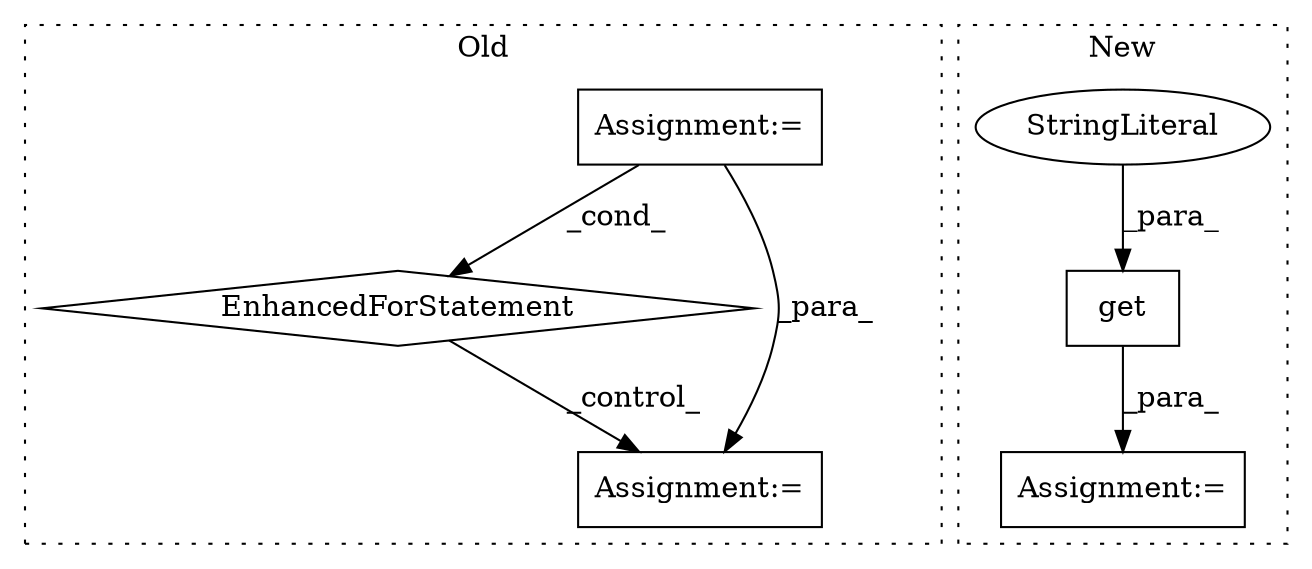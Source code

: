 digraph G {
subgraph cluster0 {
1 [label="EnhancedForStatement" a="70" s="3691,3790" l="61,2" shape="diamond"];
3 [label="Assignment:=" a="7" s="3610" l="1" shape="box"];
6 [label="Assignment:=" a="7" s="3854,3976" l="89,2" shape="box"];
label = "Old";
style="dotted";
}
subgraph cluster1 {
2 [label="get" a="32" s="4608,4633" l="4,1" shape="box"];
4 [label="StringLiteral" a="45" s="4612" l="9" shape="ellipse"];
5 [label="Assignment:=" a="7" s="4593" l="1" shape="box"];
label = "New";
style="dotted";
}
1 -> 6 [label="_control_"];
2 -> 5 [label="_para_"];
3 -> 6 [label="_para_"];
3 -> 1 [label="_cond_"];
4 -> 2 [label="_para_"];
}